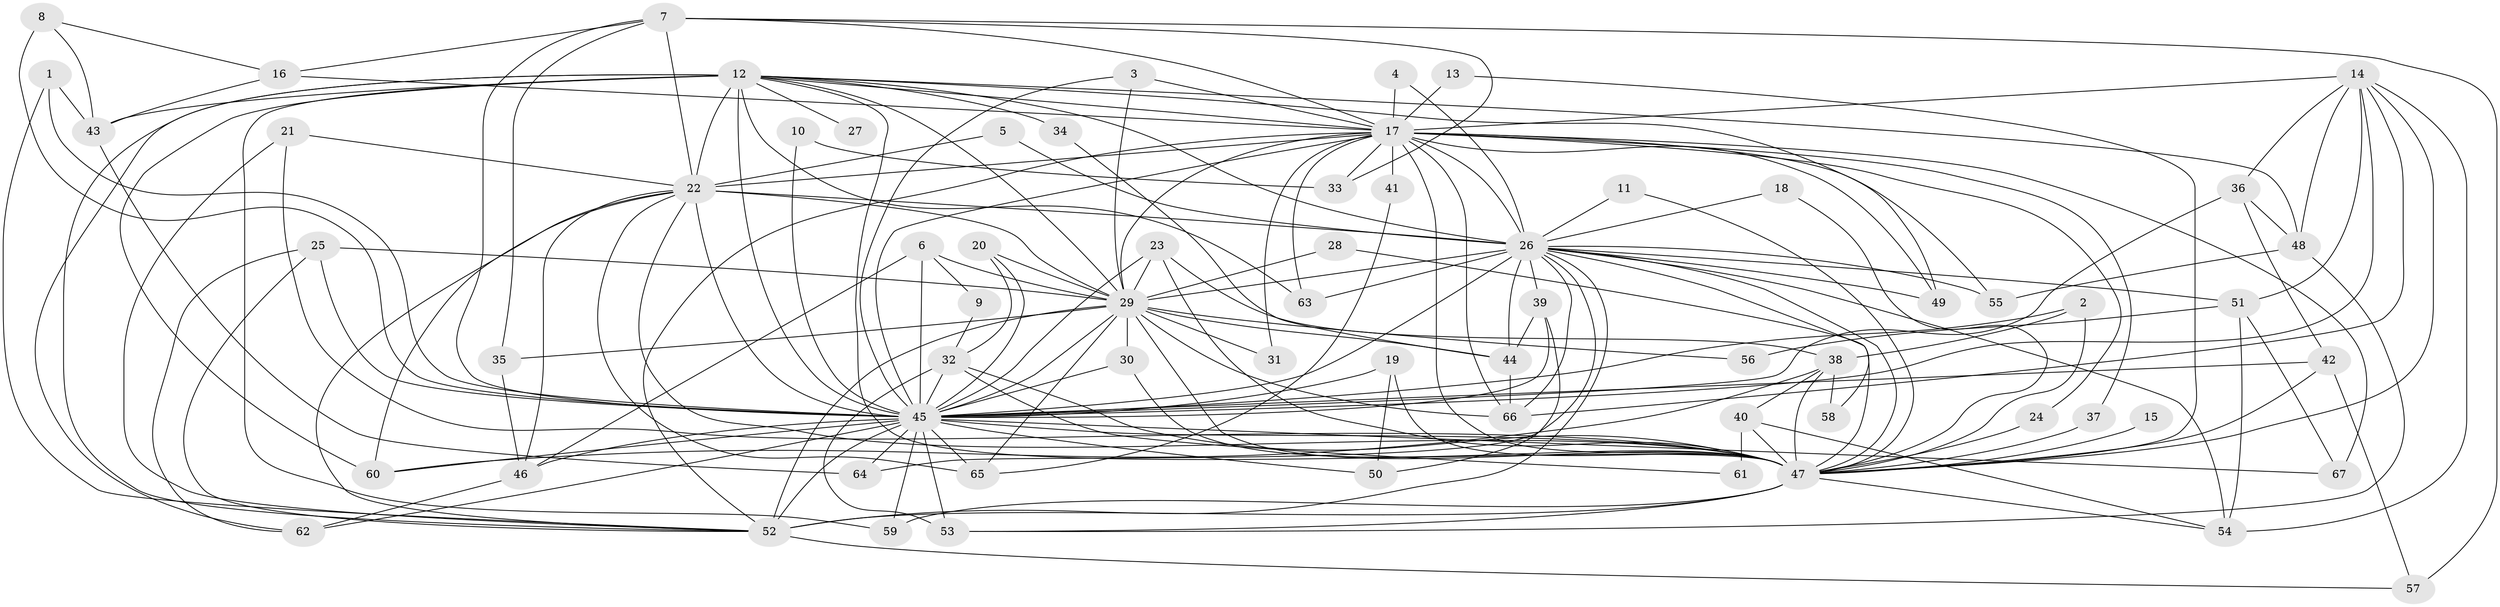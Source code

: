 // original degree distribution, {26: 0.015037593984962405, 21: 0.007518796992481203, 33: 0.007518796992481203, 18: 0.007518796992481203, 15: 0.007518796992481203, 23: 0.007518796992481203, 28: 0.007518796992481203, 32: 0.007518796992481203, 19: 0.007518796992481203, 2: 0.5338345864661654, 3: 0.19548872180451127, 4: 0.10526315789473684, 5: 0.06015037593984962, 7: 0.007518796992481203, 6: 0.022556390977443608}
// Generated by graph-tools (version 1.1) at 2025/01/03/09/25 03:01:34]
// undirected, 67 vertices, 181 edges
graph export_dot {
graph [start="1"]
  node [color=gray90,style=filled];
  1;
  2;
  3;
  4;
  5;
  6;
  7;
  8;
  9;
  10;
  11;
  12;
  13;
  14;
  15;
  16;
  17;
  18;
  19;
  20;
  21;
  22;
  23;
  24;
  25;
  26;
  27;
  28;
  29;
  30;
  31;
  32;
  33;
  34;
  35;
  36;
  37;
  38;
  39;
  40;
  41;
  42;
  43;
  44;
  45;
  46;
  47;
  48;
  49;
  50;
  51;
  52;
  53;
  54;
  55;
  56;
  57;
  58;
  59;
  60;
  61;
  62;
  63;
  64;
  65;
  66;
  67;
  1 -- 43 [weight=1.0];
  1 -- 45 [weight=1.0];
  1 -- 52 [weight=1.0];
  2 -- 38 [weight=1.0];
  2 -- 45 [weight=1.0];
  2 -- 47 [weight=1.0];
  3 -- 17 [weight=1.0];
  3 -- 29 [weight=1.0];
  3 -- 45 [weight=1.0];
  4 -- 17 [weight=1.0];
  4 -- 26 [weight=2.0];
  5 -- 22 [weight=1.0];
  5 -- 26 [weight=1.0];
  6 -- 9 [weight=1.0];
  6 -- 29 [weight=2.0];
  6 -- 45 [weight=1.0];
  6 -- 46 [weight=1.0];
  7 -- 16 [weight=1.0];
  7 -- 17 [weight=1.0];
  7 -- 22 [weight=1.0];
  7 -- 33 [weight=1.0];
  7 -- 35 [weight=1.0];
  7 -- 45 [weight=1.0];
  7 -- 57 [weight=1.0];
  8 -- 16 [weight=1.0];
  8 -- 43 [weight=1.0];
  8 -- 45 [weight=2.0];
  9 -- 32 [weight=1.0];
  10 -- 33 [weight=1.0];
  10 -- 45 [weight=2.0];
  11 -- 26 [weight=1.0];
  11 -- 47 [weight=1.0];
  12 -- 17 [weight=1.0];
  12 -- 22 [weight=1.0];
  12 -- 26 [weight=1.0];
  12 -- 27 [weight=1.0];
  12 -- 29 [weight=1.0];
  12 -- 34 [weight=1.0];
  12 -- 43 [weight=1.0];
  12 -- 45 [weight=3.0];
  12 -- 47 [weight=2.0];
  12 -- 48 [weight=1.0];
  12 -- 49 [weight=1.0];
  12 -- 52 [weight=2.0];
  12 -- 59 [weight=1.0];
  12 -- 60 [weight=1.0];
  12 -- 62 [weight=1.0];
  12 -- 63 [weight=1.0];
  13 -- 17 [weight=1.0];
  13 -- 47 [weight=1.0];
  14 -- 17 [weight=1.0];
  14 -- 36 [weight=1.0];
  14 -- 45 [weight=1.0];
  14 -- 47 [weight=1.0];
  14 -- 48 [weight=1.0];
  14 -- 51 [weight=1.0];
  14 -- 54 [weight=1.0];
  14 -- 66 [weight=1.0];
  15 -- 47 [weight=1.0];
  16 -- 17 [weight=1.0];
  16 -- 43 [weight=1.0];
  17 -- 22 [weight=1.0];
  17 -- 24 [weight=1.0];
  17 -- 26 [weight=3.0];
  17 -- 29 [weight=1.0];
  17 -- 31 [weight=1.0];
  17 -- 33 [weight=1.0];
  17 -- 37 [weight=1.0];
  17 -- 41 [weight=1.0];
  17 -- 45 [weight=3.0];
  17 -- 47 [weight=1.0];
  17 -- 49 [weight=1.0];
  17 -- 52 [weight=1.0];
  17 -- 55 [weight=1.0];
  17 -- 63 [weight=1.0];
  17 -- 66 [weight=1.0];
  17 -- 67 [weight=1.0];
  18 -- 26 [weight=1.0];
  18 -- 47 [weight=1.0];
  19 -- 45 [weight=1.0];
  19 -- 47 [weight=1.0];
  19 -- 50 [weight=1.0];
  20 -- 29 [weight=1.0];
  20 -- 32 [weight=1.0];
  20 -- 45 [weight=2.0];
  21 -- 22 [weight=1.0];
  21 -- 47 [weight=1.0];
  21 -- 52 [weight=2.0];
  22 -- 26 [weight=2.0];
  22 -- 29 [weight=1.0];
  22 -- 45 [weight=5.0];
  22 -- 46 [weight=1.0];
  22 -- 47 [weight=2.0];
  22 -- 52 [weight=1.0];
  22 -- 60 [weight=1.0];
  22 -- 65 [weight=1.0];
  23 -- 29 [weight=1.0];
  23 -- 38 [weight=1.0];
  23 -- 45 [weight=1.0];
  23 -- 47 [weight=1.0];
  24 -- 47 [weight=1.0];
  25 -- 29 [weight=1.0];
  25 -- 45 [weight=1.0];
  25 -- 52 [weight=1.0];
  25 -- 62 [weight=1.0];
  26 -- 29 [weight=2.0];
  26 -- 39 [weight=1.0];
  26 -- 44 [weight=1.0];
  26 -- 45 [weight=4.0];
  26 -- 47 [weight=1.0];
  26 -- 49 [weight=1.0];
  26 -- 51 [weight=1.0];
  26 -- 52 [weight=3.0];
  26 -- 54 [weight=1.0];
  26 -- 55 [weight=1.0];
  26 -- 58 [weight=1.0];
  26 -- 63 [weight=1.0];
  26 -- 64 [weight=1.0];
  26 -- 66 [weight=1.0];
  28 -- 29 [weight=1.0];
  28 -- 47 [weight=1.0];
  29 -- 30 [weight=1.0];
  29 -- 31 [weight=1.0];
  29 -- 35 [weight=1.0];
  29 -- 44 [weight=2.0];
  29 -- 45 [weight=4.0];
  29 -- 47 [weight=1.0];
  29 -- 52 [weight=1.0];
  29 -- 56 [weight=2.0];
  29 -- 65 [weight=1.0];
  29 -- 66 [weight=1.0];
  30 -- 45 [weight=1.0];
  30 -- 47 [weight=1.0];
  32 -- 45 [weight=1.0];
  32 -- 47 [weight=1.0];
  32 -- 53 [weight=1.0];
  32 -- 61 [weight=1.0];
  34 -- 44 [weight=1.0];
  35 -- 46 [weight=1.0];
  36 -- 42 [weight=1.0];
  36 -- 45 [weight=1.0];
  36 -- 48 [weight=1.0];
  37 -- 47 [weight=1.0];
  38 -- 40 [weight=1.0];
  38 -- 47 [weight=1.0];
  38 -- 58 [weight=1.0];
  38 -- 60 [weight=1.0];
  39 -- 44 [weight=1.0];
  39 -- 45 [weight=1.0];
  39 -- 50 [weight=1.0];
  40 -- 47 [weight=1.0];
  40 -- 54 [weight=1.0];
  40 -- 61 [weight=1.0];
  41 -- 65 [weight=1.0];
  42 -- 45 [weight=1.0];
  42 -- 47 [weight=1.0];
  42 -- 57 [weight=1.0];
  43 -- 64 [weight=1.0];
  44 -- 66 [weight=1.0];
  45 -- 46 [weight=1.0];
  45 -- 47 [weight=3.0];
  45 -- 50 [weight=1.0];
  45 -- 52 [weight=3.0];
  45 -- 53 [weight=2.0];
  45 -- 59 [weight=1.0];
  45 -- 60 [weight=1.0];
  45 -- 62 [weight=1.0];
  45 -- 64 [weight=1.0];
  45 -- 65 [weight=2.0];
  45 -- 67 [weight=1.0];
  46 -- 62 [weight=1.0];
  47 -- 52 [weight=2.0];
  47 -- 53 [weight=1.0];
  47 -- 54 [weight=1.0];
  47 -- 59 [weight=1.0];
  48 -- 53 [weight=1.0];
  48 -- 55 [weight=1.0];
  51 -- 54 [weight=1.0];
  51 -- 56 [weight=1.0];
  51 -- 67 [weight=1.0];
  52 -- 57 [weight=1.0];
}
